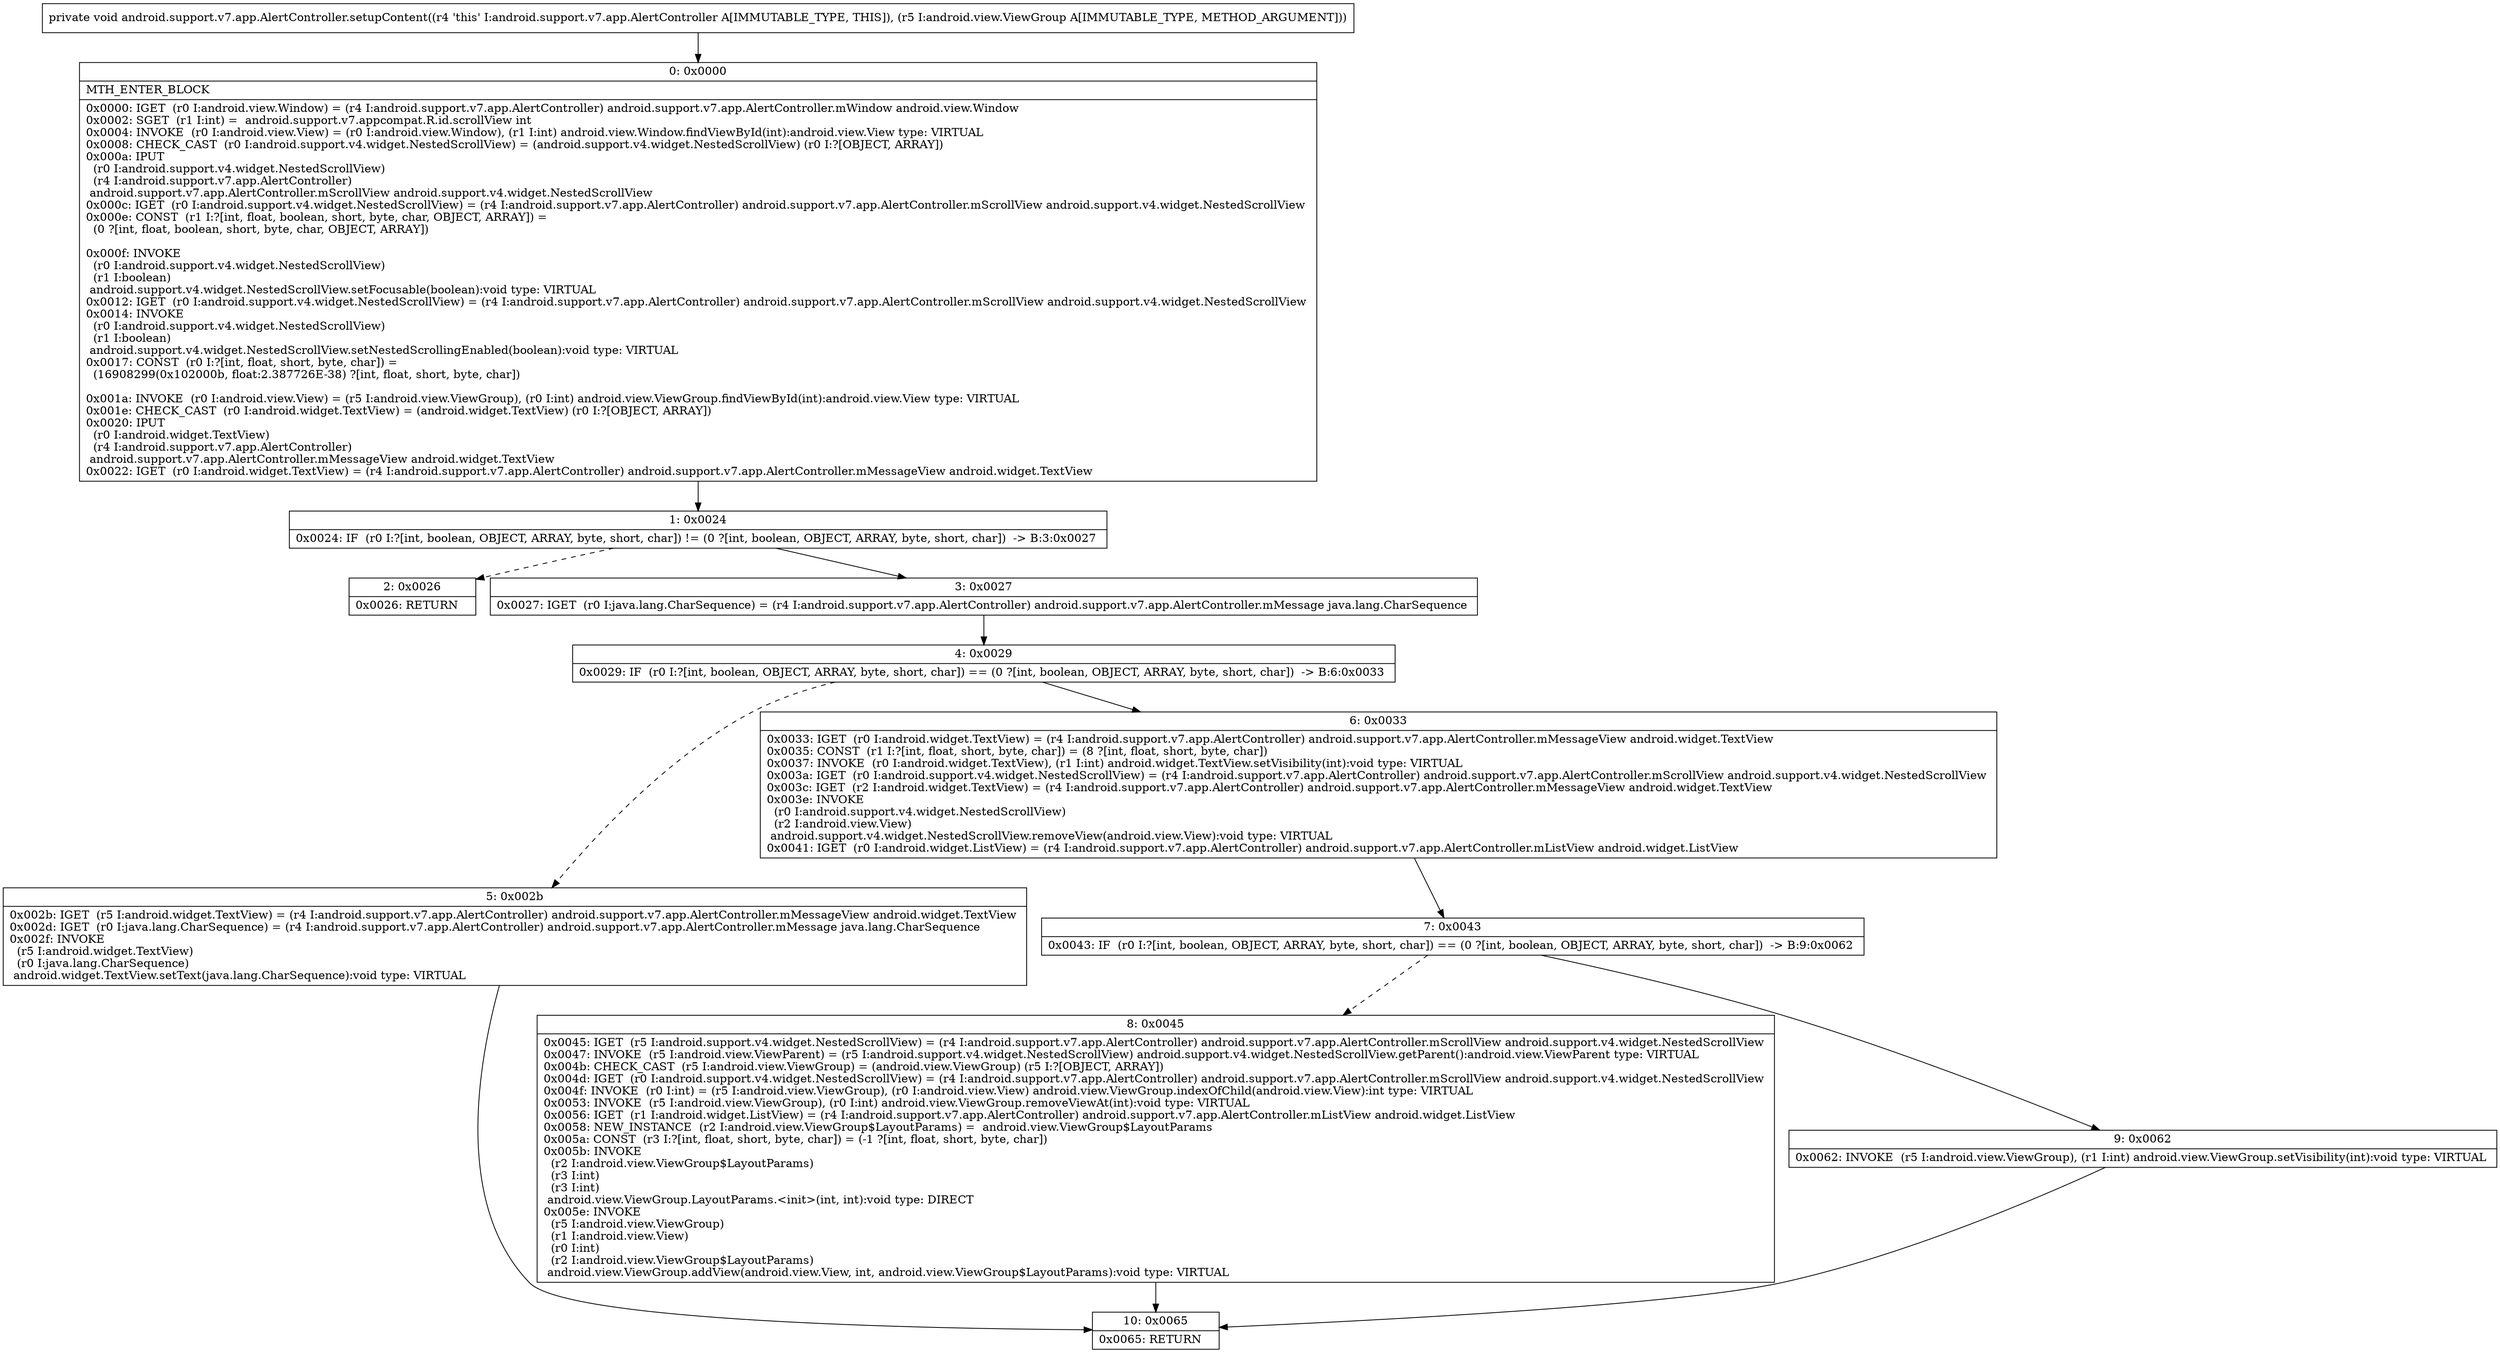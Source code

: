 digraph "CFG forandroid.support.v7.app.AlertController.setupContent(Landroid\/view\/ViewGroup;)V" {
Node_0 [shape=record,label="{0\:\ 0x0000|MTH_ENTER_BLOCK\l|0x0000: IGET  (r0 I:android.view.Window) = (r4 I:android.support.v7.app.AlertController) android.support.v7.app.AlertController.mWindow android.view.Window \l0x0002: SGET  (r1 I:int) =  android.support.v7.appcompat.R.id.scrollView int \l0x0004: INVOKE  (r0 I:android.view.View) = (r0 I:android.view.Window), (r1 I:int) android.view.Window.findViewById(int):android.view.View type: VIRTUAL \l0x0008: CHECK_CAST  (r0 I:android.support.v4.widget.NestedScrollView) = (android.support.v4.widget.NestedScrollView) (r0 I:?[OBJECT, ARRAY]) \l0x000a: IPUT  \l  (r0 I:android.support.v4.widget.NestedScrollView)\l  (r4 I:android.support.v7.app.AlertController)\l android.support.v7.app.AlertController.mScrollView android.support.v4.widget.NestedScrollView \l0x000c: IGET  (r0 I:android.support.v4.widget.NestedScrollView) = (r4 I:android.support.v7.app.AlertController) android.support.v7.app.AlertController.mScrollView android.support.v4.widget.NestedScrollView \l0x000e: CONST  (r1 I:?[int, float, boolean, short, byte, char, OBJECT, ARRAY]) = \l  (0 ?[int, float, boolean, short, byte, char, OBJECT, ARRAY])\l \l0x000f: INVOKE  \l  (r0 I:android.support.v4.widget.NestedScrollView)\l  (r1 I:boolean)\l android.support.v4.widget.NestedScrollView.setFocusable(boolean):void type: VIRTUAL \l0x0012: IGET  (r0 I:android.support.v4.widget.NestedScrollView) = (r4 I:android.support.v7.app.AlertController) android.support.v7.app.AlertController.mScrollView android.support.v4.widget.NestedScrollView \l0x0014: INVOKE  \l  (r0 I:android.support.v4.widget.NestedScrollView)\l  (r1 I:boolean)\l android.support.v4.widget.NestedScrollView.setNestedScrollingEnabled(boolean):void type: VIRTUAL \l0x0017: CONST  (r0 I:?[int, float, short, byte, char]) = \l  (16908299(0x102000b, float:2.387726E\-38) ?[int, float, short, byte, char])\l \l0x001a: INVOKE  (r0 I:android.view.View) = (r5 I:android.view.ViewGroup), (r0 I:int) android.view.ViewGroup.findViewById(int):android.view.View type: VIRTUAL \l0x001e: CHECK_CAST  (r0 I:android.widget.TextView) = (android.widget.TextView) (r0 I:?[OBJECT, ARRAY]) \l0x0020: IPUT  \l  (r0 I:android.widget.TextView)\l  (r4 I:android.support.v7.app.AlertController)\l android.support.v7.app.AlertController.mMessageView android.widget.TextView \l0x0022: IGET  (r0 I:android.widget.TextView) = (r4 I:android.support.v7.app.AlertController) android.support.v7.app.AlertController.mMessageView android.widget.TextView \l}"];
Node_1 [shape=record,label="{1\:\ 0x0024|0x0024: IF  (r0 I:?[int, boolean, OBJECT, ARRAY, byte, short, char]) != (0 ?[int, boolean, OBJECT, ARRAY, byte, short, char])  \-\> B:3:0x0027 \l}"];
Node_2 [shape=record,label="{2\:\ 0x0026|0x0026: RETURN   \l}"];
Node_3 [shape=record,label="{3\:\ 0x0027|0x0027: IGET  (r0 I:java.lang.CharSequence) = (r4 I:android.support.v7.app.AlertController) android.support.v7.app.AlertController.mMessage java.lang.CharSequence \l}"];
Node_4 [shape=record,label="{4\:\ 0x0029|0x0029: IF  (r0 I:?[int, boolean, OBJECT, ARRAY, byte, short, char]) == (0 ?[int, boolean, OBJECT, ARRAY, byte, short, char])  \-\> B:6:0x0033 \l}"];
Node_5 [shape=record,label="{5\:\ 0x002b|0x002b: IGET  (r5 I:android.widget.TextView) = (r4 I:android.support.v7.app.AlertController) android.support.v7.app.AlertController.mMessageView android.widget.TextView \l0x002d: IGET  (r0 I:java.lang.CharSequence) = (r4 I:android.support.v7.app.AlertController) android.support.v7.app.AlertController.mMessage java.lang.CharSequence \l0x002f: INVOKE  \l  (r5 I:android.widget.TextView)\l  (r0 I:java.lang.CharSequence)\l android.widget.TextView.setText(java.lang.CharSequence):void type: VIRTUAL \l}"];
Node_6 [shape=record,label="{6\:\ 0x0033|0x0033: IGET  (r0 I:android.widget.TextView) = (r4 I:android.support.v7.app.AlertController) android.support.v7.app.AlertController.mMessageView android.widget.TextView \l0x0035: CONST  (r1 I:?[int, float, short, byte, char]) = (8 ?[int, float, short, byte, char]) \l0x0037: INVOKE  (r0 I:android.widget.TextView), (r1 I:int) android.widget.TextView.setVisibility(int):void type: VIRTUAL \l0x003a: IGET  (r0 I:android.support.v4.widget.NestedScrollView) = (r4 I:android.support.v7.app.AlertController) android.support.v7.app.AlertController.mScrollView android.support.v4.widget.NestedScrollView \l0x003c: IGET  (r2 I:android.widget.TextView) = (r4 I:android.support.v7.app.AlertController) android.support.v7.app.AlertController.mMessageView android.widget.TextView \l0x003e: INVOKE  \l  (r0 I:android.support.v4.widget.NestedScrollView)\l  (r2 I:android.view.View)\l android.support.v4.widget.NestedScrollView.removeView(android.view.View):void type: VIRTUAL \l0x0041: IGET  (r0 I:android.widget.ListView) = (r4 I:android.support.v7.app.AlertController) android.support.v7.app.AlertController.mListView android.widget.ListView \l}"];
Node_7 [shape=record,label="{7\:\ 0x0043|0x0043: IF  (r0 I:?[int, boolean, OBJECT, ARRAY, byte, short, char]) == (0 ?[int, boolean, OBJECT, ARRAY, byte, short, char])  \-\> B:9:0x0062 \l}"];
Node_8 [shape=record,label="{8\:\ 0x0045|0x0045: IGET  (r5 I:android.support.v4.widget.NestedScrollView) = (r4 I:android.support.v7.app.AlertController) android.support.v7.app.AlertController.mScrollView android.support.v4.widget.NestedScrollView \l0x0047: INVOKE  (r5 I:android.view.ViewParent) = (r5 I:android.support.v4.widget.NestedScrollView) android.support.v4.widget.NestedScrollView.getParent():android.view.ViewParent type: VIRTUAL \l0x004b: CHECK_CAST  (r5 I:android.view.ViewGroup) = (android.view.ViewGroup) (r5 I:?[OBJECT, ARRAY]) \l0x004d: IGET  (r0 I:android.support.v4.widget.NestedScrollView) = (r4 I:android.support.v7.app.AlertController) android.support.v7.app.AlertController.mScrollView android.support.v4.widget.NestedScrollView \l0x004f: INVOKE  (r0 I:int) = (r5 I:android.view.ViewGroup), (r0 I:android.view.View) android.view.ViewGroup.indexOfChild(android.view.View):int type: VIRTUAL \l0x0053: INVOKE  (r5 I:android.view.ViewGroup), (r0 I:int) android.view.ViewGroup.removeViewAt(int):void type: VIRTUAL \l0x0056: IGET  (r1 I:android.widget.ListView) = (r4 I:android.support.v7.app.AlertController) android.support.v7.app.AlertController.mListView android.widget.ListView \l0x0058: NEW_INSTANCE  (r2 I:android.view.ViewGroup$LayoutParams) =  android.view.ViewGroup$LayoutParams \l0x005a: CONST  (r3 I:?[int, float, short, byte, char]) = (\-1 ?[int, float, short, byte, char]) \l0x005b: INVOKE  \l  (r2 I:android.view.ViewGroup$LayoutParams)\l  (r3 I:int)\l  (r3 I:int)\l android.view.ViewGroup.LayoutParams.\<init\>(int, int):void type: DIRECT \l0x005e: INVOKE  \l  (r5 I:android.view.ViewGroup)\l  (r1 I:android.view.View)\l  (r0 I:int)\l  (r2 I:android.view.ViewGroup$LayoutParams)\l android.view.ViewGroup.addView(android.view.View, int, android.view.ViewGroup$LayoutParams):void type: VIRTUAL \l}"];
Node_9 [shape=record,label="{9\:\ 0x0062|0x0062: INVOKE  (r5 I:android.view.ViewGroup), (r1 I:int) android.view.ViewGroup.setVisibility(int):void type: VIRTUAL \l}"];
Node_10 [shape=record,label="{10\:\ 0x0065|0x0065: RETURN   \l}"];
MethodNode[shape=record,label="{private void android.support.v7.app.AlertController.setupContent((r4 'this' I:android.support.v7.app.AlertController A[IMMUTABLE_TYPE, THIS]), (r5 I:android.view.ViewGroup A[IMMUTABLE_TYPE, METHOD_ARGUMENT])) }"];
MethodNode -> Node_0;
Node_0 -> Node_1;
Node_1 -> Node_2[style=dashed];
Node_1 -> Node_3;
Node_3 -> Node_4;
Node_4 -> Node_5[style=dashed];
Node_4 -> Node_6;
Node_5 -> Node_10;
Node_6 -> Node_7;
Node_7 -> Node_8[style=dashed];
Node_7 -> Node_9;
Node_8 -> Node_10;
Node_9 -> Node_10;
}

